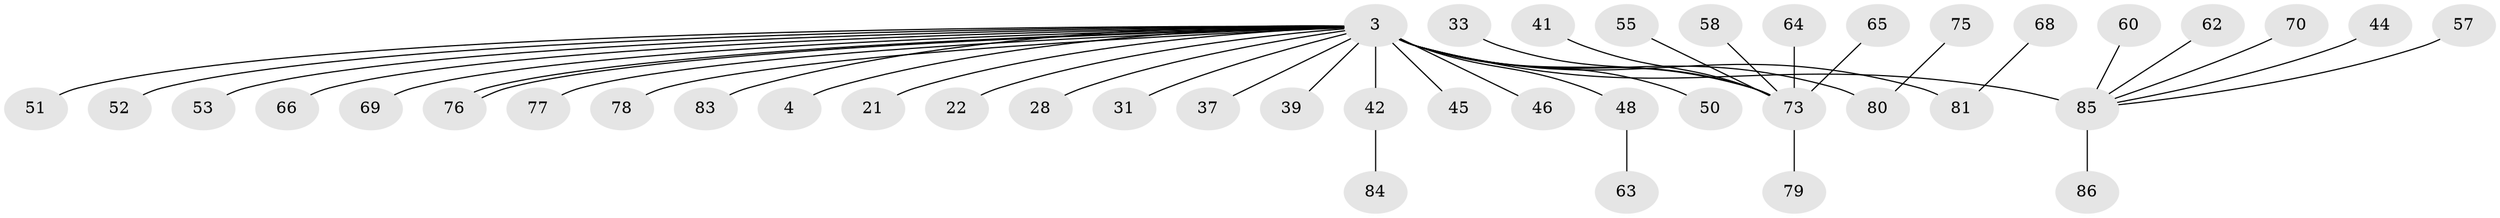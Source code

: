 // original degree distribution, {13: 0.011627906976744186, 15: 0.011627906976744186, 20: 0.011627906976744186, 1: 0.5697674418604651, 2: 0.20930232558139536, 8: 0.023255813953488372, 4: 0.046511627906976744, 3: 0.05813953488372093, 7: 0.03488372093023256, 5: 0.011627906976744186, 6: 0.011627906976744186}
// Generated by graph-tools (version 1.1) at 2025/50/03/04/25 21:50:50]
// undirected, 43 vertices, 43 edges
graph export_dot {
graph [start="1"]
  node [color=gray90,style=filled];
  3 [super="+1+2"];
  4;
  21;
  22;
  28;
  31;
  33;
  37;
  39;
  41;
  42 [super="+14+24"];
  44 [super="+38"];
  45;
  46;
  48 [super="+11"];
  50 [super="+15"];
  51;
  52;
  53;
  55;
  57;
  58 [super="+47"];
  60;
  62;
  63 [super="+54"];
  64;
  65;
  66;
  68;
  69;
  70;
  73 [super="+32+23+26"];
  75;
  76;
  77;
  78;
  79 [super="+43"];
  80 [super="+10+40+59"];
  81 [super="+7+13+61+67"];
  83 [super="+72+74"];
  84;
  85 [super="+29+82+36+56+49"];
  86;
  3 -- 4;
  3 -- 28;
  3 -- 42 [weight=5];
  3 -- 46 [weight=2];
  3 -- 52;
  3 -- 76;
  3 -- 76;
  3 -- 66;
  3 -- 69;
  3 -- 39;
  3 -- 73 [weight=4];
  3 -- 77;
  3 -- 78;
  3 -- 37;
  3 -- 45;
  3 -- 48 [weight=2];
  3 -- 51;
  3 -- 21;
  3 -- 22;
  3 -- 53;
  3 -- 31;
  3 -- 85 [weight=5];
  3 -- 50;
  3 -- 83 [weight=2];
  3 -- 81 [weight=2];
  3 -- 80 [weight=2];
  33 -- 73;
  41 -- 73;
  42 -- 84;
  44 -- 85;
  48 -- 63;
  55 -- 73;
  57 -- 85;
  58 -- 73;
  60 -- 85;
  62 -- 85;
  64 -- 73;
  65 -- 73;
  68 -- 81;
  70 -- 85;
  73 -- 79;
  75 -- 80;
  85 -- 86;
}
